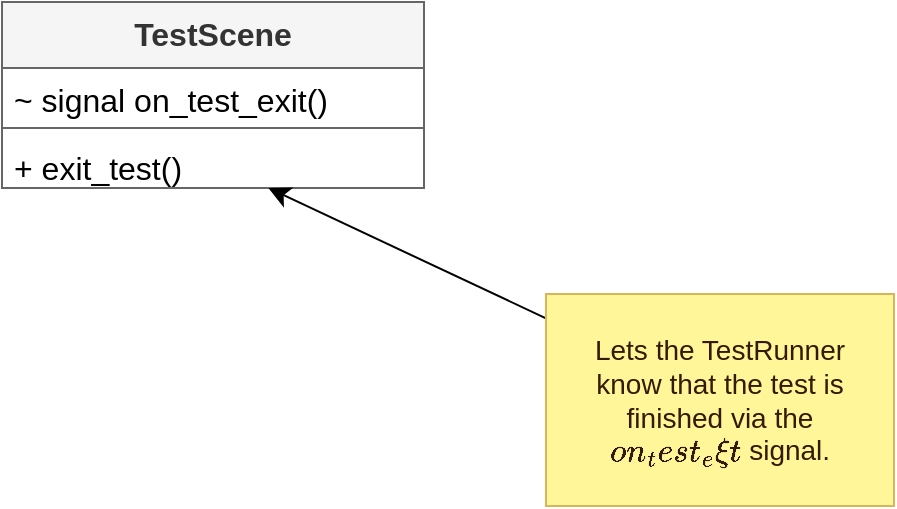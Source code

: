 <mxfile version="21.2.8" type="device" pages="2">
  <diagram name="Class Diagram" id="6y82QvWqDyoeqdexZ-E8">
    <mxGraphModel dx="1162" dy="1407" grid="0" gridSize="10" guides="1" tooltips="1" connect="1" arrows="1" fold="1" page="0" pageScale="1" pageWidth="850" pageHeight="1100" background="#FFFFFF" math="0" shadow="0">
      <root>
        <mxCell id="0" />
        <mxCell id="1" parent="0" />
        <mxCell id="tM5TyMosLTcsv8V2hco5-1" value="TestScene" style="swimlane;fontStyle=1;align=center;verticalAlign=top;childLayout=stackLayout;horizontal=1;startSize=33;horizontalStack=0;resizeParent=1;resizeParentMax=0;resizeLast=0;collapsible=1;marginBottom=0;whiteSpace=wrap;html=1;fontSize=16;fillColor=#f5f5f5;fontColor=#333333;strokeColor=#666666;swimlaneFillColor=default;" parent="1" vertex="1">
          <mxGeometry x="454" y="-36" width="211" height="93" as="geometry" />
        </mxCell>
        <mxCell id="tM5TyMosLTcsv8V2hco5-2" value="~ signal on_test_exit()" style="text;strokeColor=none;fillColor=none;align=left;verticalAlign=top;spacingLeft=4;spacingRight=4;overflow=hidden;rotatable=0;points=[[0,0.5],[1,0.5]];portConstraint=eastwest;whiteSpace=wrap;html=1;fontSize=16;" parent="tM5TyMosLTcsv8V2hco5-1" vertex="1">
          <mxGeometry y="33" width="211" height="26" as="geometry" />
        </mxCell>
        <mxCell id="tM5TyMosLTcsv8V2hco5-3" value="" style="line;strokeWidth=1;fillColor=none;align=left;verticalAlign=middle;spacingTop=-1;spacingLeft=3;spacingRight=3;rotatable=0;labelPosition=right;points=[];portConstraint=eastwest;strokeColor=inherit;fontSize=16;" parent="tM5TyMosLTcsv8V2hco5-1" vertex="1">
          <mxGeometry y="59" width="211" height="8" as="geometry" />
        </mxCell>
        <mxCell id="tM5TyMosLTcsv8V2hco5-4" value="+ exit_test()" style="text;strokeColor=none;fillColor=none;align=left;verticalAlign=top;spacingLeft=4;spacingRight=4;overflow=hidden;rotatable=0;points=[[0,0.5],[1,0.5]];portConstraint=eastwest;whiteSpace=wrap;html=1;fontSize=16;" parent="tM5TyMosLTcsv8V2hco5-1" vertex="1">
          <mxGeometry y="67" width="211" height="26" as="geometry" />
        </mxCell>
        <mxCell id="tM5TyMosLTcsv8V2hco5-13" value="" style="edgeStyle=none;curved=1;rounded=0;orthogonalLoop=1;jettySize=auto;html=1;fontSize=12;startSize=8;endSize=8;" parent="1" source="tM5TyMosLTcsv8V2hco5-14" target="tM5TyMosLTcsv8V2hco5-4" edge="1">
          <mxGeometry relative="1" as="geometry">
            <mxPoint x="512.891" y="157" as="sourcePoint" />
          </mxGeometry>
        </mxCell>
        <mxCell id="tM5TyMosLTcsv8V2hco5-14" value="Lets the TestRunner know that the test is finished via the `on_test_exit` signal." style="whiteSpace=wrap;html=1;fontSize=14;fillColor=#FFF599;strokeColor=#d6b656;spacingLeft=10;spacingBottom=10;spacingRight=10;spacingTop=10;fontColor=#331A00;" parent="1" vertex="1">
          <mxGeometry x="726" y="110" width="174" height="106" as="geometry" />
        </mxCell>
      </root>
    </mxGraphModel>
  </diagram>
  <diagram id="hkPfzNNbUrFvuuMmF8mX" name="Sequence: Run All">
    <mxGraphModel dx="2631" dy="1839" grid="0" gridSize="10" guides="1" tooltips="1" connect="1" arrows="1" fold="1" page="0" pageScale="1" pageWidth="850" pageHeight="1100" background="#FFFFFF" math="0" shadow="0">
      <root>
        <mxCell id="0" />
        <mxCell id="1" parent="0" />
        <mxCell id="KkMCgTxBBTBBrHVNEJOE-18" value="loop" style="shape=umlFrame;whiteSpace=wrap;html=1;pointerEvents=0;fontSize=16;labelBackgroundColor=none;swimlaneFillColor=default;" parent="1" vertex="1">
          <mxGeometry x="-37" y="161" width="508" height="612" as="geometry" />
        </mxCell>
        <mxCell id="KkMCgTxBBTBBrHVNEJOE-19" value="alt" style="shape=umlFrame;whiteSpace=wrap;html=1;pointerEvents=0;fontSize=16;swimlaneFillColor=#E6E6E6;" parent="1" vertex="1">
          <mxGeometry x="-26" y="204" width="487" height="561" as="geometry" />
        </mxCell>
        <mxCell id="02iZ_VtH3Efv8Gho3ET1-1" value="User" style="shape=umlLifeline;perimeter=lifelinePerimeter;whiteSpace=wrap;html=1;container=1;dropTarget=0;collapsible=0;recursiveResize=0;outlineConnect=0;portConstraint=eastwest;newEdgeStyle={&quot;edgeStyle&quot;:&quot;elbowEdgeStyle&quot;,&quot;elbow&quot;:&quot;vertical&quot;,&quot;curved&quot;:0,&quot;rounded&quot;:0};participant=umlActor;fontSize=16;spacingTop=-70;" parent="1" vertex="1">
          <mxGeometry x="-280" y="-296" width="20" height="1205" as="geometry" />
        </mxCell>
        <mxCell id="02iZ_VtH3Efv8Gho3ET1-2" value="Dock" style="shape=umlLifeline;perimeter=lifelinePerimeter;whiteSpace=wrap;html=1;container=1;dropTarget=0;collapsible=0;recursiveResize=0;outlineConnect=0;portConstraint=eastwest;newEdgeStyle={&quot;edgeStyle&quot;:&quot;elbowEdgeStyle&quot;,&quot;elbow&quot;:&quot;vertical&quot;,&quot;curved&quot;:0,&quot;rounded&quot;:0};fontSize=16;" parent="1" vertex="1">
          <mxGeometry x="-167" y="-296" width="100" height="1207" as="geometry" />
        </mxCell>
        <mxCell id="02iZ_VtH3Efv8Gho3ET1-3" value="Test Runner Instance" style="shape=umlLifeline;perimeter=lifelinePerimeter;whiteSpace=wrap;html=1;container=1;dropTarget=0;collapsible=0;recursiveResize=0;outlineConnect=0;portConstraint=eastwest;newEdgeStyle={&quot;edgeStyle&quot;:&quot;elbowEdgeStyle&quot;,&quot;elbow&quot;:&quot;vertical&quot;,&quot;curved&quot;:0,&quot;rounded&quot;:0};fontSize=14;size=77;" parent="1" vertex="1">
          <mxGeometry x="-7" y="-117" width="122" height="956" as="geometry" />
        </mxCell>
        <mxCell id="KkMCgTxBBTBBrHVNEJOE-15" value="" style="html=1;points=[];perimeter=orthogonalPerimeter;outlineConnect=0;targetShapes=umlLifeline;portConstraint=eastwest;newEdgeStyle={&quot;edgeStyle&quot;:&quot;elbowEdgeStyle&quot;,&quot;elbow&quot;:&quot;vertical&quot;,&quot;curved&quot;:0,&quot;rounded&quot;:0};fontSize=16;" parent="02iZ_VtH3Efv8Gho3ET1-3" vertex="1">
          <mxGeometry x="56" y="184" width="10" height="726" as="geometry" />
        </mxCell>
        <mxCell id="KkMCgTxBBTBBrHVNEJOE-16" value="run all UnitTests and&lt;br style=&quot;font-size: 12px;&quot;&gt;UnitTestScenes in order" style="html=1;align=left;spacingLeft=2;endArrow=block;rounded=0;edgeStyle=orthogonalEdgeStyle;curved=0;rounded=0;fontSize=12;startSize=8;endSize=8;dashed=1;" parent="02iZ_VtH3Efv8Gho3ET1-3" source="KkMCgTxBBTBBrHVNEJOE-15" target="KkMCgTxBBTBBrHVNEJOE-15" edge="1">
          <mxGeometry x="0.781" y="-22" relative="1" as="geometry">
            <mxPoint x="116" y="214" as="sourcePoint" />
            <Array as="points">
              <mxPoint x="133" y="205" />
              <mxPoint x="133" y="251" />
            </Array>
            <mxPoint as="offset" />
          </mxGeometry>
        </mxCell>
        <mxCell id="KkMCgTxBBTBBrHVNEJOE-23" value="instantiate and call all unit test &lt;br style=&quot;font-size: 12px;&quot;&gt;methods in UnitTest script" style="html=1;align=left;spacingLeft=2;endArrow=block;rounded=0;edgeStyle=orthogonalEdgeStyle;curved=0;rounded=0;fontSize=12;startSize=8;endSize=8;" parent="02iZ_VtH3Efv8Gho3ET1-3" source="KkMCgTxBBTBBrHVNEJOE-15" target="KkMCgTxBBTBBrHVNEJOE-15" edge="1">
          <mxGeometry x="0.782" y="-25" relative="1" as="geometry">
            <mxPoint x="66" y="349" as="sourcePoint" />
            <Array as="points">
              <mxPoint x="150" y="349" />
              <mxPoint x="150" y="401" />
            </Array>
            <mxPoint x="66" y="432.034" as="targetPoint" />
            <mxPoint as="offset" />
          </mxGeometry>
        </mxCell>
        <mxCell id="02iZ_VtH3Efv8Gho3ET1-4" value="TestScene Instance" style="shape=umlLifeline;perimeter=lifelinePerimeter;whiteSpace=wrap;html=1;container=1;dropTarget=0;collapsible=0;recursiveResize=0;outlineConnect=0;portConstraint=eastwest;newEdgeStyle={&quot;edgeStyle&quot;:&quot;elbowEdgeStyle&quot;,&quot;elbow&quot;:&quot;vertical&quot;,&quot;curved&quot;:0,&quot;rounded&quot;:0};fontSize=14;size=78;" parent="1" vertex="1">
          <mxGeometry x="157" y="425" width="115" height="297" as="geometry" />
        </mxCell>
        <mxCell id="KkMCgTxBBTBBrHVNEJOE-28" value="" style="html=1;points=[];perimeter=orthogonalPerimeter;outlineConnect=0;targetShapes=umlLifeline;portConstraint=eastwest;newEdgeStyle={&quot;edgeStyle&quot;:&quot;elbowEdgeStyle&quot;,&quot;elbow&quot;:&quot;vertical&quot;,&quot;curved&quot;:0,&quot;rounded&quot;:0};fontSize=16;" parent="02iZ_VtH3Efv8Gho3ET1-4" vertex="1">
          <mxGeometry x="53" y="119" width="10" height="161" as="geometry" />
        </mxCell>
        <mxCell id="KkMCgTxBBTBBrHVNEJOE-3" value="play test runner via &lt;br&gt;plugin&#39;s EditorInterface" style="html=1;verticalAlign=bottom;endArrow=block;edgeStyle=elbowEdgeStyle;elbow=vertical;curved=0;rounded=0;fontSize=12;startSize=8;endSize=8;entryX=0.497;entryY=-0.002;entryDx=0;entryDy=0;entryPerimeter=0;" parent="1" source="KkMCgTxBBTBBrHVNEJOE-4" target="02iZ_VtH3Efv8Gho3ET1-3" edge="1">
          <mxGeometry x="0.097" y="6" width="80" relative="1" as="geometry">
            <mxPoint x="-82" y="-190" as="sourcePoint" />
            <mxPoint x="-2" y="-190" as="targetPoint" />
            <Array as="points">
              <mxPoint x="54" y="-178" />
            </Array>
            <mxPoint as="offset" />
          </mxGeometry>
        </mxCell>
        <mxCell id="KkMCgTxBBTBBrHVNEJOE-4" value="" style="html=1;points=[];perimeter=orthogonalPerimeter;outlineConnect=0;targetShapes=umlLifeline;portConstraint=eastwest;newEdgeStyle={&quot;edgeStyle&quot;:&quot;elbowEdgeStyle&quot;,&quot;elbow&quot;:&quot;vertical&quot;,&quot;curved&quot;:0,&quot;rounded&quot;:0};fontSize=16;" parent="1" vertex="1">
          <mxGeometry x="-122" y="-212" width="10" height="1101" as="geometry" />
        </mxCell>
        <mxCell id="KkMCgTxBBTBBrHVNEJOE-7" value="minimize play &lt;br&gt;window" style="html=1;verticalAlign=bottom;endArrow=block;edgeStyle=elbowEdgeStyle;elbow=vertical;curved=0;rounded=0;fontSize=12;startSize=8;endSize=8;" parent="1" source="KkMCgTxBBTBBrHVNEJOE-4" target="02iZ_VtH3Efv8Gho3ET1-3" edge="1">
          <mxGeometry x="-0.021" y="4" width="80" relative="1" as="geometry">
            <mxPoint x="-75" y="1" as="sourcePoint" />
            <mxPoint x="49" y="18" as="targetPoint" />
            <Array as="points">
              <mxPoint x="-44" y="18" />
            </Array>
            <mxPoint as="offset" />
          </mxGeometry>
        </mxCell>
        <mxCell id="KkMCgTxBBTBBrHVNEJOE-13" value="ready" style="html=1;verticalAlign=bottom;startArrow=circle;startFill=1;endArrow=open;startSize=3;endSize=8;edgeStyle=elbowEdgeStyle;elbow=vertical;curved=0;rounded=0;fontSize=12;" parent="1" target="KkMCgTxBBTBBrHVNEJOE-15" edge="1">
          <mxGeometry x="0.06" y="1" width="80" relative="1" as="geometry">
            <mxPoint x="-36" y="73" as="sourcePoint" />
            <mxPoint x="49" y="73" as="targetPoint" />
            <mxPoint as="offset" />
          </mxGeometry>
        </mxCell>
        <mxCell id="KkMCgTxBBTBBrHVNEJOE-14" value="exit_test signal" style="html=1;verticalAlign=bottom;startArrow=none;startFill=0;endArrow=block;startSize=8;edgeStyle=elbowEdgeStyle;elbow=vertical;curved=0;rounded=0;fontSize=12;" parent="1" source="KkMCgTxBBTBBrHVNEJOE-28" edge="1">
          <mxGeometry x="-0.043" y="-2" width="60" relative="1" as="geometry">
            <mxPoint x="49" y="178" as="sourcePoint" />
            <mxPoint x="59" y="697" as="targetPoint" />
            <Array as="points">
              <mxPoint x="123" y="697" />
            </Array>
            <mxPoint as="offset" />
          </mxGeometry>
        </mxCell>
        <mxCell id="KkMCgTxBBTBBrHVNEJOE-20" value="" style="line;strokeWidth=1;fillColor=none;align=left;verticalAlign=middle;spacingTop=-1;spacingLeft=3;spacingRight=3;rotatable=0;labelPosition=right;points=[];portConstraint=eastwest;strokeColor=inherit;fontSize=16;" parent="1" vertex="1">
          <mxGeometry x="-25" y="344" width="486" height="8" as="geometry" />
        </mxCell>
        <mxCell id="KkMCgTxBBTBBrHVNEJOE-21" value="{if UnitTest}" style="text;strokeColor=none;align=right;fillColor=none;html=1;verticalAlign=top;whiteSpace=wrap;rounded=0;fontSize=12;spacingRight=10;" parent="1" vertex="1">
          <mxGeometry x="365" y="204" width="96" height="30" as="geometry" />
        </mxCell>
        <mxCell id="KkMCgTxBBTBBrHVNEJOE-22" value="{if UnitTestScene}" style="text;strokeColor=none;align=right;fillColor=none;html=1;verticalAlign=top;whiteSpace=wrap;rounded=0;fontSize=12;spacingRight=10;" parent="1" vertex="1">
          <mxGeometry x="326" y="348" width="135" height="30" as="geometry" />
        </mxCell>
        <mxCell id="KkMCgTxBBTBBrHVNEJOE-24" value="instatiate UnitTestScene&lt;br&gt;and add to tree" style="html=1;verticalAlign=bottom;endArrow=block;edgeStyle=elbowEdgeStyle;elbow=vertical;curved=0;rounded=0;fontSize=12;startSize=8;endSize=8;entryX=0.476;entryY=-0.001;entryDx=0;entryDy=0;entryPerimeter=0;" parent="1" target="02iZ_VtH3Efv8Gho3ET1-4" edge="1">
          <mxGeometry x="-0.03" y="4" width="80" relative="1" as="geometry">
            <mxPoint x="59" y="403" as="sourcePoint" />
            <mxPoint x="164" y="399" as="targetPoint" />
            <Array as="points">
              <mxPoint x="190" y="403" />
            </Array>
            <mxPoint as="offset" />
          </mxGeometry>
        </mxCell>
        <mxCell id="KkMCgTxBBTBBrHVNEJOE-25" value="run all tests" style="html=1;verticalAlign=bottom;startArrow=oval;startFill=1;endArrow=block;startSize=8;edgeStyle=elbowEdgeStyle;elbow=vertical;curved=0;rounded=0;fontSize=12;" parent="1" source="02iZ_VtH3Efv8Gho3ET1-1" target="KkMCgTxBBTBBrHVNEJOE-4" edge="1">
          <mxGeometry width="60" relative="1" as="geometry">
            <mxPoint x="-241" y="-207" as="sourcePoint" />
            <mxPoint x="-181" y="-207" as="targetPoint" />
            <Array as="points">
              <mxPoint x="-182" y="-197" />
            </Array>
          </mxGeometry>
        </mxCell>
        <mxCell id="KkMCgTxBBTBBrHVNEJOE-27" value="ready &amp;amp;&lt;br&gt;process" style="html=1;verticalAlign=bottom;startArrow=oval;startFill=1;endArrow=block;startSize=8;edgeStyle=elbowEdgeStyle;elbow=vertical;curved=0;rounded=0;fontSize=12;" parent="1" edge="1">
          <mxGeometry width="60" relative="1" as="geometry">
            <mxPoint x="123" y="554.24" as="sourcePoint" />
            <mxPoint x="210" y="554.138" as="targetPoint" />
          </mxGeometry>
        </mxCell>
        <mxCell id="KkMCgTxBBTBBrHVNEJOE-30" style="edgeStyle=none;curved=1;rounded=0;orthogonalLoop=1;jettySize=auto;html=1;fontSize=12;startSize=8;endSize=8;endArrow=diamond;endFill=1;" parent="1" source="KkMCgTxBBTBBrHVNEJOE-29" target="KkMCgTxBBTBBrHVNEJOE-28" edge="1">
          <mxGeometry relative="1" as="geometry" />
        </mxCell>
        <mxCell id="KkMCgTxBBTBBrHVNEJOE-29" value="User code runs and uses `Testing` autoload methods. (This is how the plugin detects error and determines if the UnitTestScene ran successfully)" style="whiteSpace=wrap;html=1;fontSize=14;spacingLeft=10;spacingBottom=10;spacingRight=10;spacingTop=10;fillColor=#f8cecc;strokeColor=#b85450;" parent="1" vertex="1">
          <mxGeometry x="255" y="552.5" width="192" height="144" as="geometry" />
        </mxCell>
        <mxCell id="I2Ki1U4V42nAK9-H1s-x-3" value="{after each test method call}&lt;br style=&quot;font-size: 10px;&quot;&gt;update dock with results" style="html=1;verticalAlign=bottom;startArrow=none;startFill=0;endArrow=block;startSize=8;edgeStyle=elbowEdgeStyle;elbow=vertical;curved=0;rounded=0;fontSize=10;labelBackgroundColor=#FFE6CC;" edge="1" parent="1">
          <mxGeometry x="-0.031" y="13" width="60" relative="1" as="geometry">
            <mxPoint x="49" y="280" as="sourcePoint" />
            <mxPoint x="-112" y="280" as="targetPoint" />
            <Array as="points">
              <mxPoint x="-56" y="280" />
            </Array>
            <mxPoint as="offset" />
          </mxGeometry>
        </mxCell>
        <mxCell id="I2Ki1U4V42nAK9-H1s-x-6" value="&lt;font style=&quot;font-size: 10px;&quot;&gt;update dock with test results&lt;/font&gt;" style="html=1;verticalAlign=bottom;startArrow=none;startFill=0;endArrow=block;startSize=8;edgeStyle=elbowEdgeStyle;elbow=vertical;curved=0;rounded=0;fontSize=12;labelBackgroundColor=#FFE6CC;" edge="1" parent="1" source="KkMCgTxBBTBBrHVNEJOE-15" target="KkMCgTxBBTBBrHVNEJOE-4">
          <mxGeometry x="-0.031" y="7" width="60" relative="1" as="geometry">
            <mxPoint x="39" y="732" as="sourcePoint" />
            <mxPoint x="-112" y="732" as="targetPoint" />
            <Array as="points">
              <mxPoint x="-48" y="737" />
            </Array>
            <mxPoint as="offset" />
          </mxGeometry>
        </mxCell>
        <mxCell id="I2Ki1U4V42nAK9-H1s-x-8" value="on exit play mode" style="html=1;verticalAlign=bottom;startArrow=oval;startFill=1;endArrow=block;startSize=8;edgeStyle=elbowEdgeStyle;elbow=vertical;curved=0;rounded=0;fontSize=12;" edge="1" parent="1" source="02iZ_VtH3Efv8Gho3ET1-3" target="KkMCgTxBBTBBrHVNEJOE-4">
          <mxGeometry width="60" relative="1" as="geometry">
            <mxPoint x="-75" y="890" as="sourcePoint" />
            <mxPoint x="-15" y="890" as="targetPoint" />
            <Array as="points">
              <mxPoint x="-63" y="838" />
            </Array>
          </mxGeometry>
        </mxCell>
        <mxCell id="I2Ki1U4V42nAK9-H1s-x-9" value="testing done" style="html=1;verticalAlign=bottom;endArrow=block;edgeStyle=elbowEdgeStyle;elbow=vertical;curved=0;rounded=0;fontSize=12;startSize=8;endSize=8;" edge="1" parent="1" source="KkMCgTxBBTBBrHVNEJOE-4" target="02iZ_VtH3Efv8Gho3ET1-1">
          <mxGeometry width="80" relative="1" as="geometry">
            <mxPoint x="-249" y="886" as="sourcePoint" />
            <mxPoint x="-169" y="886" as="targetPoint" />
            <Array as="points">
              <mxPoint x="-208" y="875" />
            </Array>
          </mxGeometry>
        </mxCell>
      </root>
    </mxGraphModel>
  </diagram>
</mxfile>
